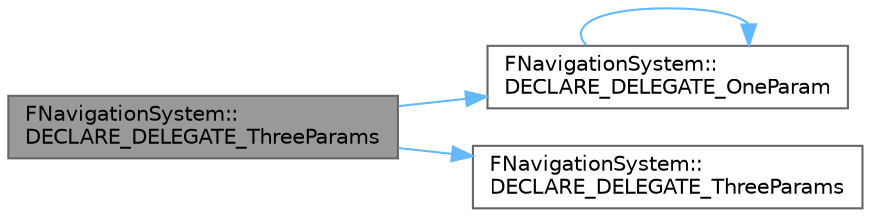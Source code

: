 digraph "FNavigationSystem::DECLARE_DELEGATE_ThreeParams"
{
 // INTERACTIVE_SVG=YES
 // LATEX_PDF_SIZE
  bgcolor="transparent";
  edge [fontname=Helvetica,fontsize=10,labelfontname=Helvetica,labelfontsize=10];
  node [fontname=Helvetica,fontsize=10,shape=box,height=0.2,width=0.4];
  rankdir="LR";
  Node1 [id="Node000001",label="FNavigationSystem::\lDECLARE_DELEGATE_ThreeParams",height=0.2,width=0.4,color="gray40", fillcolor="grey60", style="filled", fontcolor="black",tooltip=" "];
  Node1 -> Node2 [id="edge1_Node000001_Node000002",color="steelblue1",style="solid",tooltip=" "];
  Node2 [id="Node000002",label="FNavigationSystem::\lDECLARE_DELEGATE_OneParam",height=0.2,width=0.4,color="grey40", fillcolor="white", style="filled",URL="$d0/d82/namespaceFNavigationSystem.html#a7a22adfaa72ba425b863f28de6d3a9a7",tooltip=" "];
  Node2 -> Node2 [id="edge2_Node000002_Node000002",color="steelblue1",style="solid",tooltip=" "];
  Node1 -> Node3 [id="edge3_Node000001_Node000003",color="steelblue1",style="solid",tooltip=" "];
  Node3 [id="Node000003",label="FNavigationSystem::\lDECLARE_DELEGATE_ThreeParams",height=0.2,width=0.4,color="grey40", fillcolor="white", style="filled",URL="$d0/d82/namespaceFNavigationSystem.html#a552b252eb656d4fa83249a0bb1870211",tooltip=" "];
}
